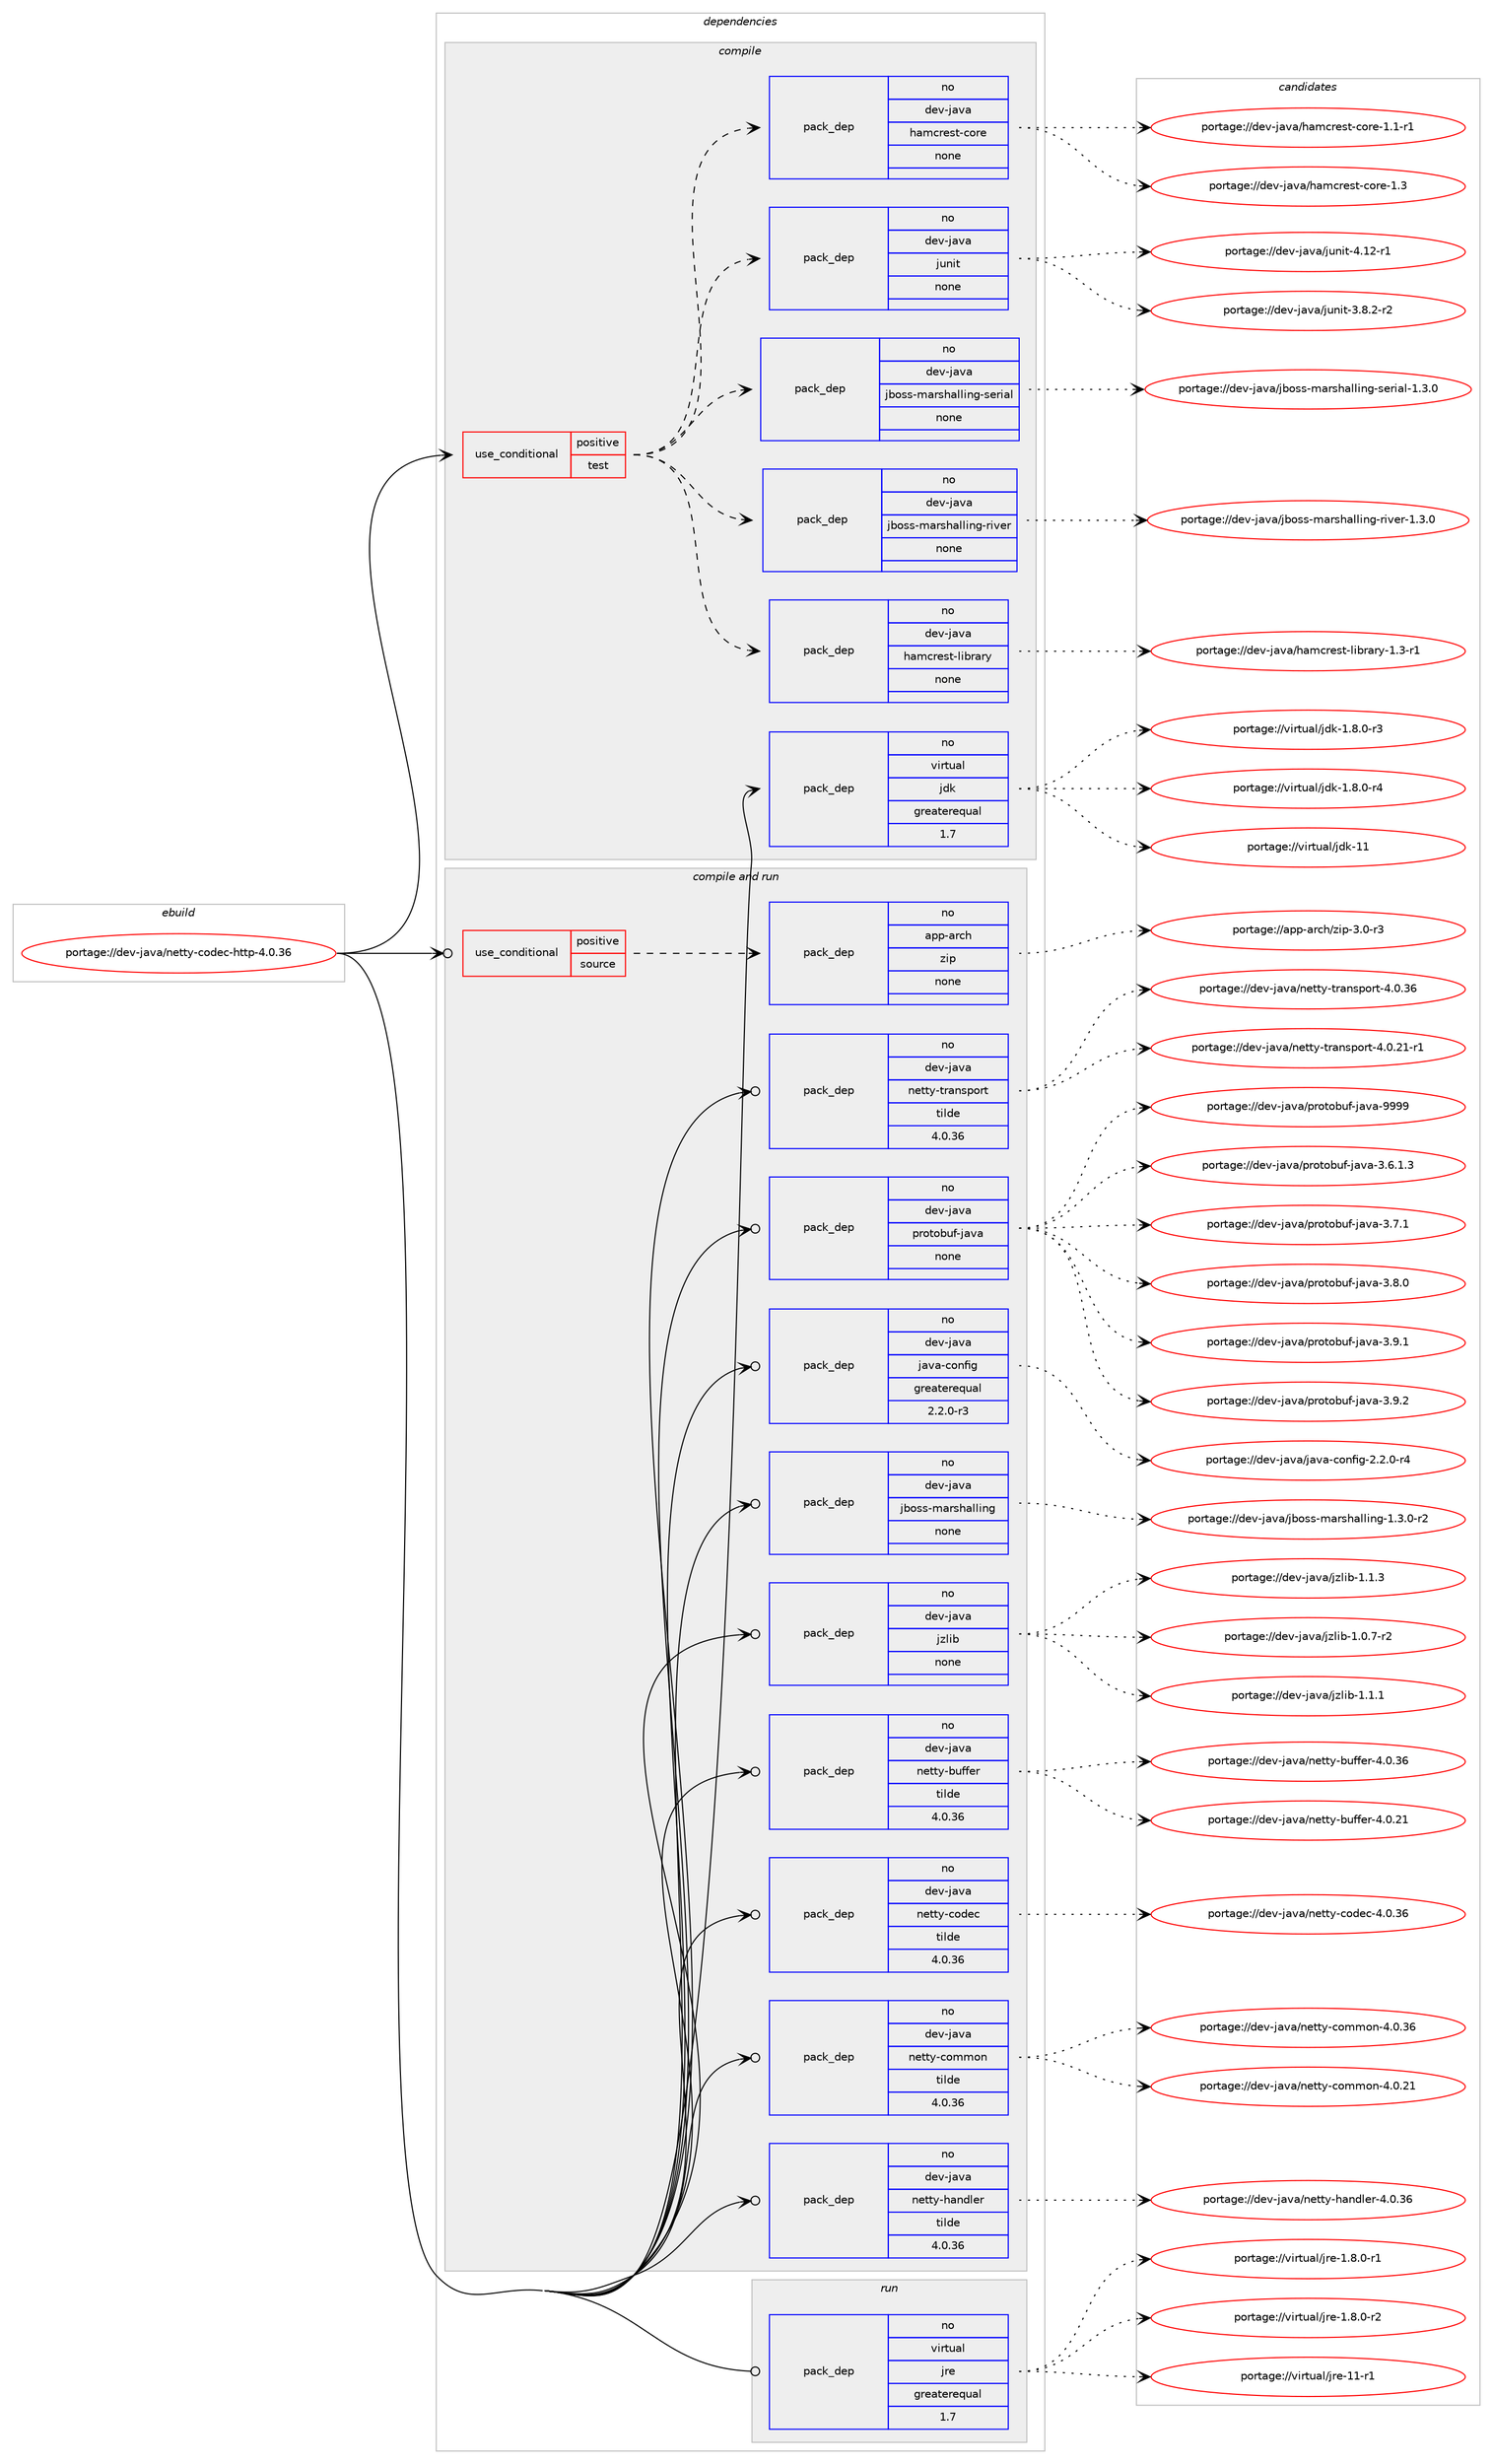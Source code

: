 digraph prolog {

# *************
# Graph options
# *************

newrank=true;
concentrate=true;
compound=true;
graph [rankdir=LR,fontname=Helvetica,fontsize=10,ranksep=1.5];#, ranksep=2.5, nodesep=0.2];
edge  [arrowhead=vee];
node  [fontname=Helvetica,fontsize=10];

# **********
# The ebuild
# **********

subgraph cluster_leftcol {
color=gray;
rank=same;
label=<<i>ebuild</i>>;
id [label="portage://dev-java/netty-codec-http-4.0.36", color=red, width=4, href="../dev-java/netty-codec-http-4.0.36.svg"];
}

# ****************
# The dependencies
# ****************

subgraph cluster_midcol {
color=gray;
label=<<i>dependencies</i>>;
subgraph cluster_compile {
fillcolor="#eeeeee";
style=filled;
label=<<i>compile</i>>;
subgraph cond18662 {
dependency90551 [label=<<TABLE BORDER="0" CELLBORDER="1" CELLSPACING="0" CELLPADDING="4"><TR><TD ROWSPAN="3" CELLPADDING="10">use_conditional</TD></TR><TR><TD>positive</TD></TR><TR><TD>test</TD></TR></TABLE>>, shape=none, color=red];
subgraph pack69171 {
dependency90552 [label=<<TABLE BORDER="0" CELLBORDER="1" CELLSPACING="0" CELLPADDING="4" WIDTH="220"><TR><TD ROWSPAN="6" CELLPADDING="30">pack_dep</TD></TR><TR><TD WIDTH="110">no</TD></TR><TR><TD>dev-java</TD></TR><TR><TD>hamcrest-core</TD></TR><TR><TD>none</TD></TR><TR><TD></TD></TR></TABLE>>, shape=none, color=blue];
}
dependency90551:e -> dependency90552:w [weight=20,style="dashed",arrowhead="vee"];
subgraph pack69172 {
dependency90553 [label=<<TABLE BORDER="0" CELLBORDER="1" CELLSPACING="0" CELLPADDING="4" WIDTH="220"><TR><TD ROWSPAN="6" CELLPADDING="30">pack_dep</TD></TR><TR><TD WIDTH="110">no</TD></TR><TR><TD>dev-java</TD></TR><TR><TD>hamcrest-library</TD></TR><TR><TD>none</TD></TR><TR><TD></TD></TR></TABLE>>, shape=none, color=blue];
}
dependency90551:e -> dependency90553:w [weight=20,style="dashed",arrowhead="vee"];
subgraph pack69173 {
dependency90554 [label=<<TABLE BORDER="0" CELLBORDER="1" CELLSPACING="0" CELLPADDING="4" WIDTH="220"><TR><TD ROWSPAN="6" CELLPADDING="30">pack_dep</TD></TR><TR><TD WIDTH="110">no</TD></TR><TR><TD>dev-java</TD></TR><TR><TD>jboss-marshalling-river</TD></TR><TR><TD>none</TD></TR><TR><TD></TD></TR></TABLE>>, shape=none, color=blue];
}
dependency90551:e -> dependency90554:w [weight=20,style="dashed",arrowhead="vee"];
subgraph pack69174 {
dependency90555 [label=<<TABLE BORDER="0" CELLBORDER="1" CELLSPACING="0" CELLPADDING="4" WIDTH="220"><TR><TD ROWSPAN="6" CELLPADDING="30">pack_dep</TD></TR><TR><TD WIDTH="110">no</TD></TR><TR><TD>dev-java</TD></TR><TR><TD>jboss-marshalling-serial</TD></TR><TR><TD>none</TD></TR><TR><TD></TD></TR></TABLE>>, shape=none, color=blue];
}
dependency90551:e -> dependency90555:w [weight=20,style="dashed",arrowhead="vee"];
subgraph pack69175 {
dependency90556 [label=<<TABLE BORDER="0" CELLBORDER="1" CELLSPACING="0" CELLPADDING="4" WIDTH="220"><TR><TD ROWSPAN="6" CELLPADDING="30">pack_dep</TD></TR><TR><TD WIDTH="110">no</TD></TR><TR><TD>dev-java</TD></TR><TR><TD>junit</TD></TR><TR><TD>none</TD></TR><TR><TD></TD></TR></TABLE>>, shape=none, color=blue];
}
dependency90551:e -> dependency90556:w [weight=20,style="dashed",arrowhead="vee"];
}
id:e -> dependency90551:w [weight=20,style="solid",arrowhead="vee"];
subgraph pack69176 {
dependency90557 [label=<<TABLE BORDER="0" CELLBORDER="1" CELLSPACING="0" CELLPADDING="4" WIDTH="220"><TR><TD ROWSPAN="6" CELLPADDING="30">pack_dep</TD></TR><TR><TD WIDTH="110">no</TD></TR><TR><TD>virtual</TD></TR><TR><TD>jdk</TD></TR><TR><TD>greaterequal</TD></TR><TR><TD>1.7</TD></TR></TABLE>>, shape=none, color=blue];
}
id:e -> dependency90557:w [weight=20,style="solid",arrowhead="vee"];
}
subgraph cluster_compileandrun {
fillcolor="#eeeeee";
style=filled;
label=<<i>compile and run</i>>;
subgraph cond18663 {
dependency90558 [label=<<TABLE BORDER="0" CELLBORDER="1" CELLSPACING="0" CELLPADDING="4"><TR><TD ROWSPAN="3" CELLPADDING="10">use_conditional</TD></TR><TR><TD>positive</TD></TR><TR><TD>source</TD></TR></TABLE>>, shape=none, color=red];
subgraph pack69177 {
dependency90559 [label=<<TABLE BORDER="0" CELLBORDER="1" CELLSPACING="0" CELLPADDING="4" WIDTH="220"><TR><TD ROWSPAN="6" CELLPADDING="30">pack_dep</TD></TR><TR><TD WIDTH="110">no</TD></TR><TR><TD>app-arch</TD></TR><TR><TD>zip</TD></TR><TR><TD>none</TD></TR><TR><TD></TD></TR></TABLE>>, shape=none, color=blue];
}
dependency90558:e -> dependency90559:w [weight=20,style="dashed",arrowhead="vee"];
}
id:e -> dependency90558:w [weight=20,style="solid",arrowhead="odotvee"];
subgraph pack69178 {
dependency90560 [label=<<TABLE BORDER="0" CELLBORDER="1" CELLSPACING="0" CELLPADDING="4" WIDTH="220"><TR><TD ROWSPAN="6" CELLPADDING="30">pack_dep</TD></TR><TR><TD WIDTH="110">no</TD></TR><TR><TD>dev-java</TD></TR><TR><TD>java-config</TD></TR><TR><TD>greaterequal</TD></TR><TR><TD>2.2.0-r3</TD></TR></TABLE>>, shape=none, color=blue];
}
id:e -> dependency90560:w [weight=20,style="solid",arrowhead="odotvee"];
subgraph pack69179 {
dependency90561 [label=<<TABLE BORDER="0" CELLBORDER="1" CELLSPACING="0" CELLPADDING="4" WIDTH="220"><TR><TD ROWSPAN="6" CELLPADDING="30">pack_dep</TD></TR><TR><TD WIDTH="110">no</TD></TR><TR><TD>dev-java</TD></TR><TR><TD>jboss-marshalling</TD></TR><TR><TD>none</TD></TR><TR><TD></TD></TR></TABLE>>, shape=none, color=blue];
}
id:e -> dependency90561:w [weight=20,style="solid",arrowhead="odotvee"];
subgraph pack69180 {
dependency90562 [label=<<TABLE BORDER="0" CELLBORDER="1" CELLSPACING="0" CELLPADDING="4" WIDTH="220"><TR><TD ROWSPAN="6" CELLPADDING="30">pack_dep</TD></TR><TR><TD WIDTH="110">no</TD></TR><TR><TD>dev-java</TD></TR><TR><TD>jzlib</TD></TR><TR><TD>none</TD></TR><TR><TD></TD></TR></TABLE>>, shape=none, color=blue];
}
id:e -> dependency90562:w [weight=20,style="solid",arrowhead="odotvee"];
subgraph pack69181 {
dependency90563 [label=<<TABLE BORDER="0" CELLBORDER="1" CELLSPACING="0" CELLPADDING="4" WIDTH="220"><TR><TD ROWSPAN="6" CELLPADDING="30">pack_dep</TD></TR><TR><TD WIDTH="110">no</TD></TR><TR><TD>dev-java</TD></TR><TR><TD>netty-buffer</TD></TR><TR><TD>tilde</TD></TR><TR><TD>4.0.36</TD></TR></TABLE>>, shape=none, color=blue];
}
id:e -> dependency90563:w [weight=20,style="solid",arrowhead="odotvee"];
subgraph pack69182 {
dependency90564 [label=<<TABLE BORDER="0" CELLBORDER="1" CELLSPACING="0" CELLPADDING="4" WIDTH="220"><TR><TD ROWSPAN="6" CELLPADDING="30">pack_dep</TD></TR><TR><TD WIDTH="110">no</TD></TR><TR><TD>dev-java</TD></TR><TR><TD>netty-codec</TD></TR><TR><TD>tilde</TD></TR><TR><TD>4.0.36</TD></TR></TABLE>>, shape=none, color=blue];
}
id:e -> dependency90564:w [weight=20,style="solid",arrowhead="odotvee"];
subgraph pack69183 {
dependency90565 [label=<<TABLE BORDER="0" CELLBORDER="1" CELLSPACING="0" CELLPADDING="4" WIDTH="220"><TR><TD ROWSPAN="6" CELLPADDING="30">pack_dep</TD></TR><TR><TD WIDTH="110">no</TD></TR><TR><TD>dev-java</TD></TR><TR><TD>netty-common</TD></TR><TR><TD>tilde</TD></TR><TR><TD>4.0.36</TD></TR></TABLE>>, shape=none, color=blue];
}
id:e -> dependency90565:w [weight=20,style="solid",arrowhead="odotvee"];
subgraph pack69184 {
dependency90566 [label=<<TABLE BORDER="0" CELLBORDER="1" CELLSPACING="0" CELLPADDING="4" WIDTH="220"><TR><TD ROWSPAN="6" CELLPADDING="30">pack_dep</TD></TR><TR><TD WIDTH="110">no</TD></TR><TR><TD>dev-java</TD></TR><TR><TD>netty-handler</TD></TR><TR><TD>tilde</TD></TR><TR><TD>4.0.36</TD></TR></TABLE>>, shape=none, color=blue];
}
id:e -> dependency90566:w [weight=20,style="solid",arrowhead="odotvee"];
subgraph pack69185 {
dependency90567 [label=<<TABLE BORDER="0" CELLBORDER="1" CELLSPACING="0" CELLPADDING="4" WIDTH="220"><TR><TD ROWSPAN="6" CELLPADDING="30">pack_dep</TD></TR><TR><TD WIDTH="110">no</TD></TR><TR><TD>dev-java</TD></TR><TR><TD>netty-transport</TD></TR><TR><TD>tilde</TD></TR><TR><TD>4.0.36</TD></TR></TABLE>>, shape=none, color=blue];
}
id:e -> dependency90567:w [weight=20,style="solid",arrowhead="odotvee"];
subgraph pack69186 {
dependency90568 [label=<<TABLE BORDER="0" CELLBORDER="1" CELLSPACING="0" CELLPADDING="4" WIDTH="220"><TR><TD ROWSPAN="6" CELLPADDING="30">pack_dep</TD></TR><TR><TD WIDTH="110">no</TD></TR><TR><TD>dev-java</TD></TR><TR><TD>protobuf-java</TD></TR><TR><TD>none</TD></TR><TR><TD></TD></TR></TABLE>>, shape=none, color=blue];
}
id:e -> dependency90568:w [weight=20,style="solid",arrowhead="odotvee"];
}
subgraph cluster_run {
fillcolor="#eeeeee";
style=filled;
label=<<i>run</i>>;
subgraph pack69187 {
dependency90569 [label=<<TABLE BORDER="0" CELLBORDER="1" CELLSPACING="0" CELLPADDING="4" WIDTH="220"><TR><TD ROWSPAN="6" CELLPADDING="30">pack_dep</TD></TR><TR><TD WIDTH="110">no</TD></TR><TR><TD>virtual</TD></TR><TR><TD>jre</TD></TR><TR><TD>greaterequal</TD></TR><TR><TD>1.7</TD></TR></TABLE>>, shape=none, color=blue];
}
id:e -> dependency90569:w [weight=20,style="solid",arrowhead="odot"];
}
}

# **************
# The candidates
# **************

subgraph cluster_choices {
rank=same;
color=gray;
label=<<i>candidates</i>>;

subgraph choice69171 {
color=black;
nodesep=1;
choiceportage1001011184510697118974710497109991141011151164599111114101454946494511449 [label="portage://dev-java/hamcrest-core-1.1-r1", color=red, width=4,href="../dev-java/hamcrest-core-1.1-r1.svg"];
choiceportage100101118451069711897471049710999114101115116459911111410145494651 [label="portage://dev-java/hamcrest-core-1.3", color=red, width=4,href="../dev-java/hamcrest-core-1.3.svg"];
dependency90552:e -> choiceportage1001011184510697118974710497109991141011151164599111114101454946494511449:w [style=dotted,weight="100"];
dependency90552:e -> choiceportage100101118451069711897471049710999114101115116459911111410145494651:w [style=dotted,weight="100"];
}
subgraph choice69172 {
color=black;
nodesep=1;
choiceportage100101118451069711897471049710999114101115116451081059811497114121454946514511449 [label="portage://dev-java/hamcrest-library-1.3-r1", color=red, width=4,href="../dev-java/hamcrest-library-1.3-r1.svg"];
dependency90553:e -> choiceportage100101118451069711897471049710999114101115116451081059811497114121454946514511449:w [style=dotted,weight="100"];
}
subgraph choice69173 {
color=black;
nodesep=1;
choiceportage100101118451069711897471069811111511545109971141151049710810810511010345114105118101114454946514648 [label="portage://dev-java/jboss-marshalling-river-1.3.0", color=red, width=4,href="../dev-java/jboss-marshalling-river-1.3.0.svg"];
dependency90554:e -> choiceportage100101118451069711897471069811111511545109971141151049710810810511010345114105118101114454946514648:w [style=dotted,weight="100"];
}
subgraph choice69174 {
color=black;
nodesep=1;
choiceportage10010111845106971189747106981111151154510997114115104971081081051101034511510111410597108454946514648 [label="portage://dev-java/jboss-marshalling-serial-1.3.0", color=red, width=4,href="../dev-java/jboss-marshalling-serial-1.3.0.svg"];
dependency90555:e -> choiceportage10010111845106971189747106981111151154510997114115104971081081051101034511510111410597108454946514648:w [style=dotted,weight="100"];
}
subgraph choice69175 {
color=black;
nodesep=1;
choiceportage100101118451069711897471061171101051164551465646504511450 [label="portage://dev-java/junit-3.8.2-r2", color=red, width=4,href="../dev-java/junit-3.8.2-r2.svg"];
choiceportage1001011184510697118974710611711010511645524649504511449 [label="portage://dev-java/junit-4.12-r1", color=red, width=4,href="../dev-java/junit-4.12-r1.svg"];
dependency90556:e -> choiceportage100101118451069711897471061171101051164551465646504511450:w [style=dotted,weight="100"];
dependency90556:e -> choiceportage1001011184510697118974710611711010511645524649504511449:w [style=dotted,weight="100"];
}
subgraph choice69176 {
color=black;
nodesep=1;
choiceportage11810511411611797108471061001074549465646484511451 [label="portage://virtual/jdk-1.8.0-r3", color=red, width=4,href="../virtual/jdk-1.8.0-r3.svg"];
choiceportage11810511411611797108471061001074549465646484511452 [label="portage://virtual/jdk-1.8.0-r4", color=red, width=4,href="../virtual/jdk-1.8.0-r4.svg"];
choiceportage1181051141161179710847106100107454949 [label="portage://virtual/jdk-11", color=red, width=4,href="../virtual/jdk-11.svg"];
dependency90557:e -> choiceportage11810511411611797108471061001074549465646484511451:w [style=dotted,weight="100"];
dependency90557:e -> choiceportage11810511411611797108471061001074549465646484511452:w [style=dotted,weight="100"];
dependency90557:e -> choiceportage1181051141161179710847106100107454949:w [style=dotted,weight="100"];
}
subgraph choice69177 {
color=black;
nodesep=1;
choiceportage9711211245971149910447122105112455146484511451 [label="portage://app-arch/zip-3.0-r3", color=red, width=4,href="../app-arch/zip-3.0-r3.svg"];
dependency90559:e -> choiceportage9711211245971149910447122105112455146484511451:w [style=dotted,weight="100"];
}
subgraph choice69178 {
color=black;
nodesep=1;
choiceportage10010111845106971189747106971189745991111101021051034550465046484511452 [label="portage://dev-java/java-config-2.2.0-r4", color=red, width=4,href="../dev-java/java-config-2.2.0-r4.svg"];
dependency90560:e -> choiceportage10010111845106971189747106971189745991111101021051034550465046484511452:w [style=dotted,weight="100"];
}
subgraph choice69179 {
color=black;
nodesep=1;
choiceportage10010111845106971189747106981111151154510997114115104971081081051101034549465146484511450 [label="portage://dev-java/jboss-marshalling-1.3.0-r2", color=red, width=4,href="../dev-java/jboss-marshalling-1.3.0-r2.svg"];
dependency90561:e -> choiceportage10010111845106971189747106981111151154510997114115104971081081051101034549465146484511450:w [style=dotted,weight="100"];
}
subgraph choice69180 {
color=black;
nodesep=1;
choiceportage10010111845106971189747106122108105984549464846554511450 [label="portage://dev-java/jzlib-1.0.7-r2", color=red, width=4,href="../dev-java/jzlib-1.0.7-r2.svg"];
choiceportage1001011184510697118974710612210810598454946494649 [label="portage://dev-java/jzlib-1.1.1", color=red, width=4,href="../dev-java/jzlib-1.1.1.svg"];
choiceportage1001011184510697118974710612210810598454946494651 [label="portage://dev-java/jzlib-1.1.3", color=red, width=4,href="../dev-java/jzlib-1.1.3.svg"];
dependency90562:e -> choiceportage10010111845106971189747106122108105984549464846554511450:w [style=dotted,weight="100"];
dependency90562:e -> choiceportage1001011184510697118974710612210810598454946494649:w [style=dotted,weight="100"];
dependency90562:e -> choiceportage1001011184510697118974710612210810598454946494651:w [style=dotted,weight="100"];
}
subgraph choice69181 {
color=black;
nodesep=1;
choiceportage10010111845106971189747110101116116121459811710210210111445524648465049 [label="portage://dev-java/netty-buffer-4.0.21", color=red, width=4,href="../dev-java/netty-buffer-4.0.21.svg"];
choiceportage10010111845106971189747110101116116121459811710210210111445524648465154 [label="portage://dev-java/netty-buffer-4.0.36", color=red, width=4,href="../dev-java/netty-buffer-4.0.36.svg"];
dependency90563:e -> choiceportage10010111845106971189747110101116116121459811710210210111445524648465049:w [style=dotted,weight="100"];
dependency90563:e -> choiceportage10010111845106971189747110101116116121459811710210210111445524648465154:w [style=dotted,weight="100"];
}
subgraph choice69182 {
color=black;
nodesep=1;
choiceportage1001011184510697118974711010111611612145991111001019945524648465154 [label="portage://dev-java/netty-codec-4.0.36", color=red, width=4,href="../dev-java/netty-codec-4.0.36.svg"];
dependency90564:e -> choiceportage1001011184510697118974711010111611612145991111001019945524648465154:w [style=dotted,weight="100"];
}
subgraph choice69183 {
color=black;
nodesep=1;
choiceportage10010111845106971189747110101116116121459911110910911111045524648465049 [label="portage://dev-java/netty-common-4.0.21", color=red, width=4,href="../dev-java/netty-common-4.0.21.svg"];
choiceportage10010111845106971189747110101116116121459911110910911111045524648465154 [label="portage://dev-java/netty-common-4.0.36", color=red, width=4,href="../dev-java/netty-common-4.0.36.svg"];
dependency90565:e -> choiceportage10010111845106971189747110101116116121459911110910911111045524648465049:w [style=dotted,weight="100"];
dependency90565:e -> choiceportage10010111845106971189747110101116116121459911110910911111045524648465154:w [style=dotted,weight="100"];
}
subgraph choice69184 {
color=black;
nodesep=1;
choiceportage10010111845106971189747110101116116121451049711010010810111445524648465154 [label="portage://dev-java/netty-handler-4.0.36", color=red, width=4,href="../dev-java/netty-handler-4.0.36.svg"];
dependency90566:e -> choiceportage10010111845106971189747110101116116121451049711010010810111445524648465154:w [style=dotted,weight="100"];
}
subgraph choice69185 {
color=black;
nodesep=1;
choiceportage100101118451069711897471101011161161214511611497110115112111114116455246484650494511449 [label="portage://dev-java/netty-transport-4.0.21-r1", color=red, width=4,href="../dev-java/netty-transport-4.0.21-r1.svg"];
choiceportage10010111845106971189747110101116116121451161149711011511211111411645524648465154 [label="portage://dev-java/netty-transport-4.0.36", color=red, width=4,href="../dev-java/netty-transport-4.0.36.svg"];
dependency90567:e -> choiceportage100101118451069711897471101011161161214511611497110115112111114116455246484650494511449:w [style=dotted,weight="100"];
dependency90567:e -> choiceportage10010111845106971189747110101116116121451161149711011511211111411645524648465154:w [style=dotted,weight="100"];
}
subgraph choice69186 {
color=black;
nodesep=1;
choiceportage10010111845106971189747112114111116111981171024510697118974551465446494651 [label="portage://dev-java/protobuf-java-3.6.1.3", color=red, width=4,href="../dev-java/protobuf-java-3.6.1.3.svg"];
choiceportage1001011184510697118974711211411111611198117102451069711897455146554649 [label="portage://dev-java/protobuf-java-3.7.1", color=red, width=4,href="../dev-java/protobuf-java-3.7.1.svg"];
choiceportage1001011184510697118974711211411111611198117102451069711897455146564648 [label="portage://dev-java/protobuf-java-3.8.0", color=red, width=4,href="../dev-java/protobuf-java-3.8.0.svg"];
choiceportage1001011184510697118974711211411111611198117102451069711897455146574649 [label="portage://dev-java/protobuf-java-3.9.1", color=red, width=4,href="../dev-java/protobuf-java-3.9.1.svg"];
choiceportage1001011184510697118974711211411111611198117102451069711897455146574650 [label="portage://dev-java/protobuf-java-3.9.2", color=red, width=4,href="../dev-java/protobuf-java-3.9.2.svg"];
choiceportage10010111845106971189747112114111116111981171024510697118974557575757 [label="portage://dev-java/protobuf-java-9999", color=red, width=4,href="../dev-java/protobuf-java-9999.svg"];
dependency90568:e -> choiceportage10010111845106971189747112114111116111981171024510697118974551465446494651:w [style=dotted,weight="100"];
dependency90568:e -> choiceportage1001011184510697118974711211411111611198117102451069711897455146554649:w [style=dotted,weight="100"];
dependency90568:e -> choiceportage1001011184510697118974711211411111611198117102451069711897455146564648:w [style=dotted,weight="100"];
dependency90568:e -> choiceportage1001011184510697118974711211411111611198117102451069711897455146574649:w [style=dotted,weight="100"];
dependency90568:e -> choiceportage1001011184510697118974711211411111611198117102451069711897455146574650:w [style=dotted,weight="100"];
dependency90568:e -> choiceportage10010111845106971189747112114111116111981171024510697118974557575757:w [style=dotted,weight="100"];
}
subgraph choice69187 {
color=black;
nodesep=1;
choiceportage11810511411611797108471061141014549465646484511449 [label="portage://virtual/jre-1.8.0-r1", color=red, width=4,href="../virtual/jre-1.8.0-r1.svg"];
choiceportage11810511411611797108471061141014549465646484511450 [label="portage://virtual/jre-1.8.0-r2", color=red, width=4,href="../virtual/jre-1.8.0-r2.svg"];
choiceportage11810511411611797108471061141014549494511449 [label="portage://virtual/jre-11-r1", color=red, width=4,href="../virtual/jre-11-r1.svg"];
dependency90569:e -> choiceportage11810511411611797108471061141014549465646484511449:w [style=dotted,weight="100"];
dependency90569:e -> choiceportage11810511411611797108471061141014549465646484511450:w [style=dotted,weight="100"];
dependency90569:e -> choiceportage11810511411611797108471061141014549494511449:w [style=dotted,weight="100"];
}
}

}
